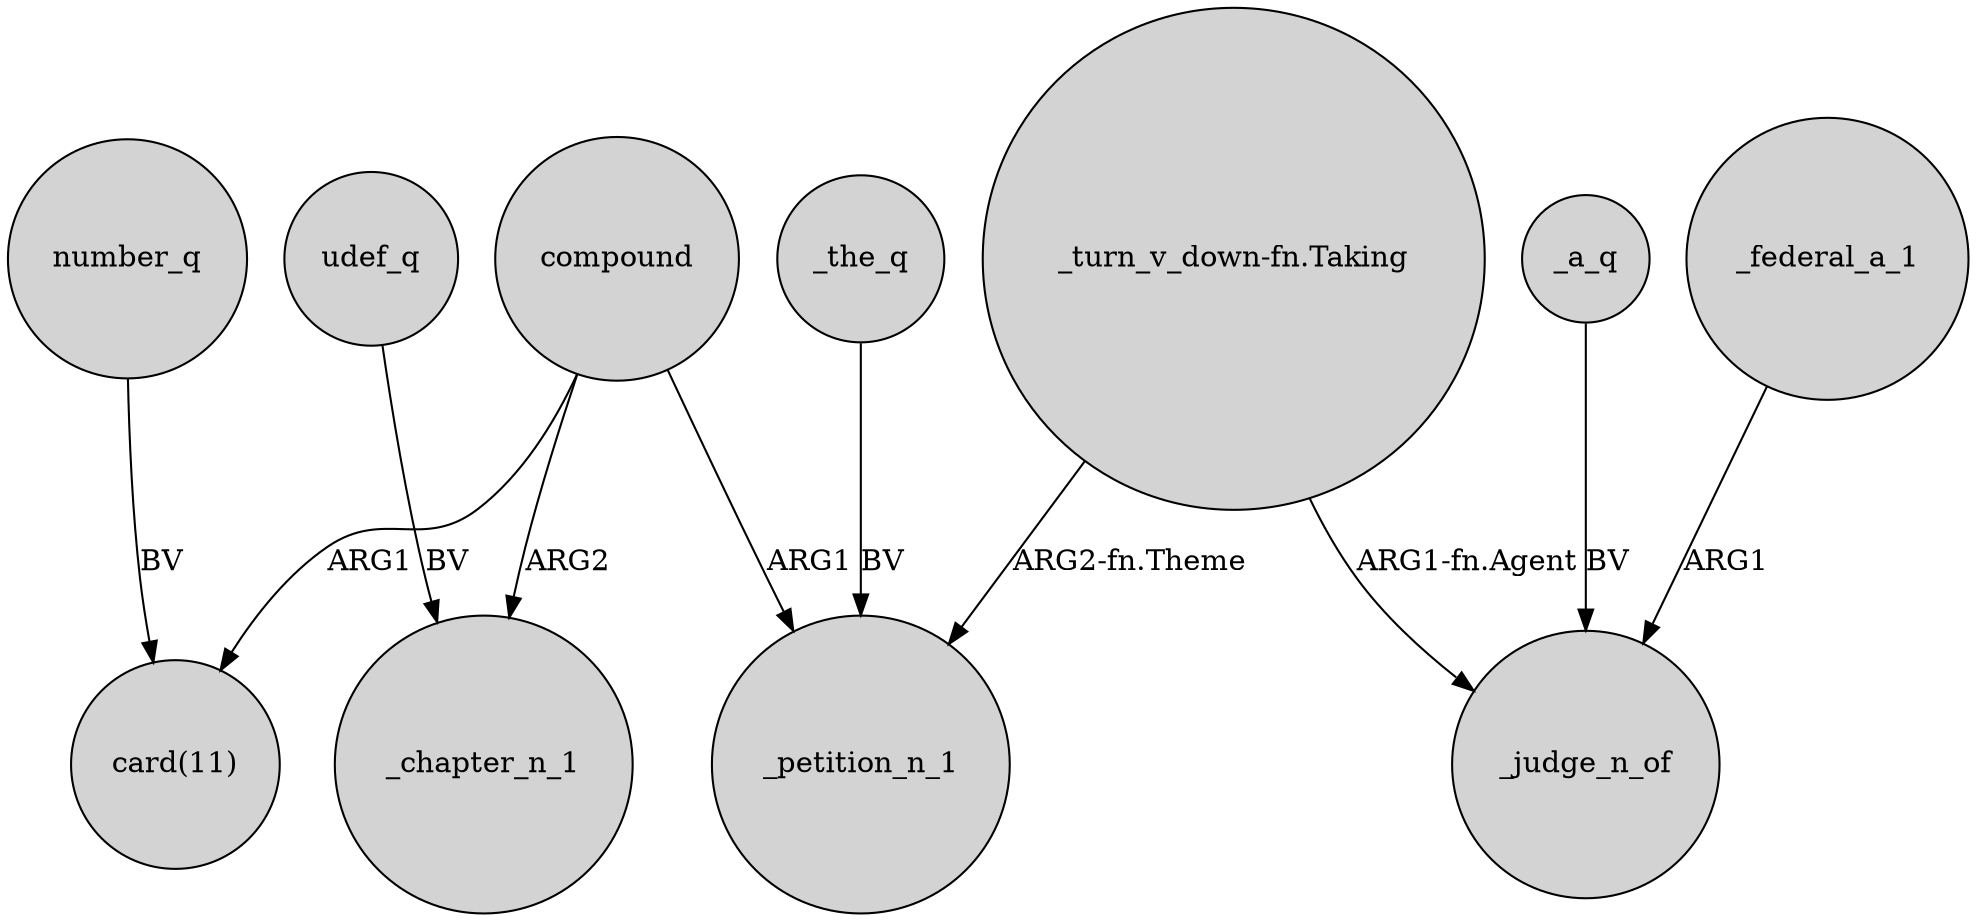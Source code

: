 digraph {
	node [shape=circle style=filled]
	udef_q -> _chapter_n_1 [label=BV]
	"_turn_v_down-fn.Taking" -> _judge_n_of [label="ARG1-fn.Agent"]
	compound -> _petition_n_1 [label=ARG1]
	_the_q -> _petition_n_1 [label=BV]
	_a_q -> _judge_n_of [label=BV]
	compound -> "card(11)" [label=ARG1]
	compound -> _chapter_n_1 [label=ARG2]
	"_turn_v_down-fn.Taking" -> _petition_n_1 [label="ARG2-fn.Theme"]
	number_q -> "card(11)" [label=BV]
	_federal_a_1 -> _judge_n_of [label=ARG1]
}
